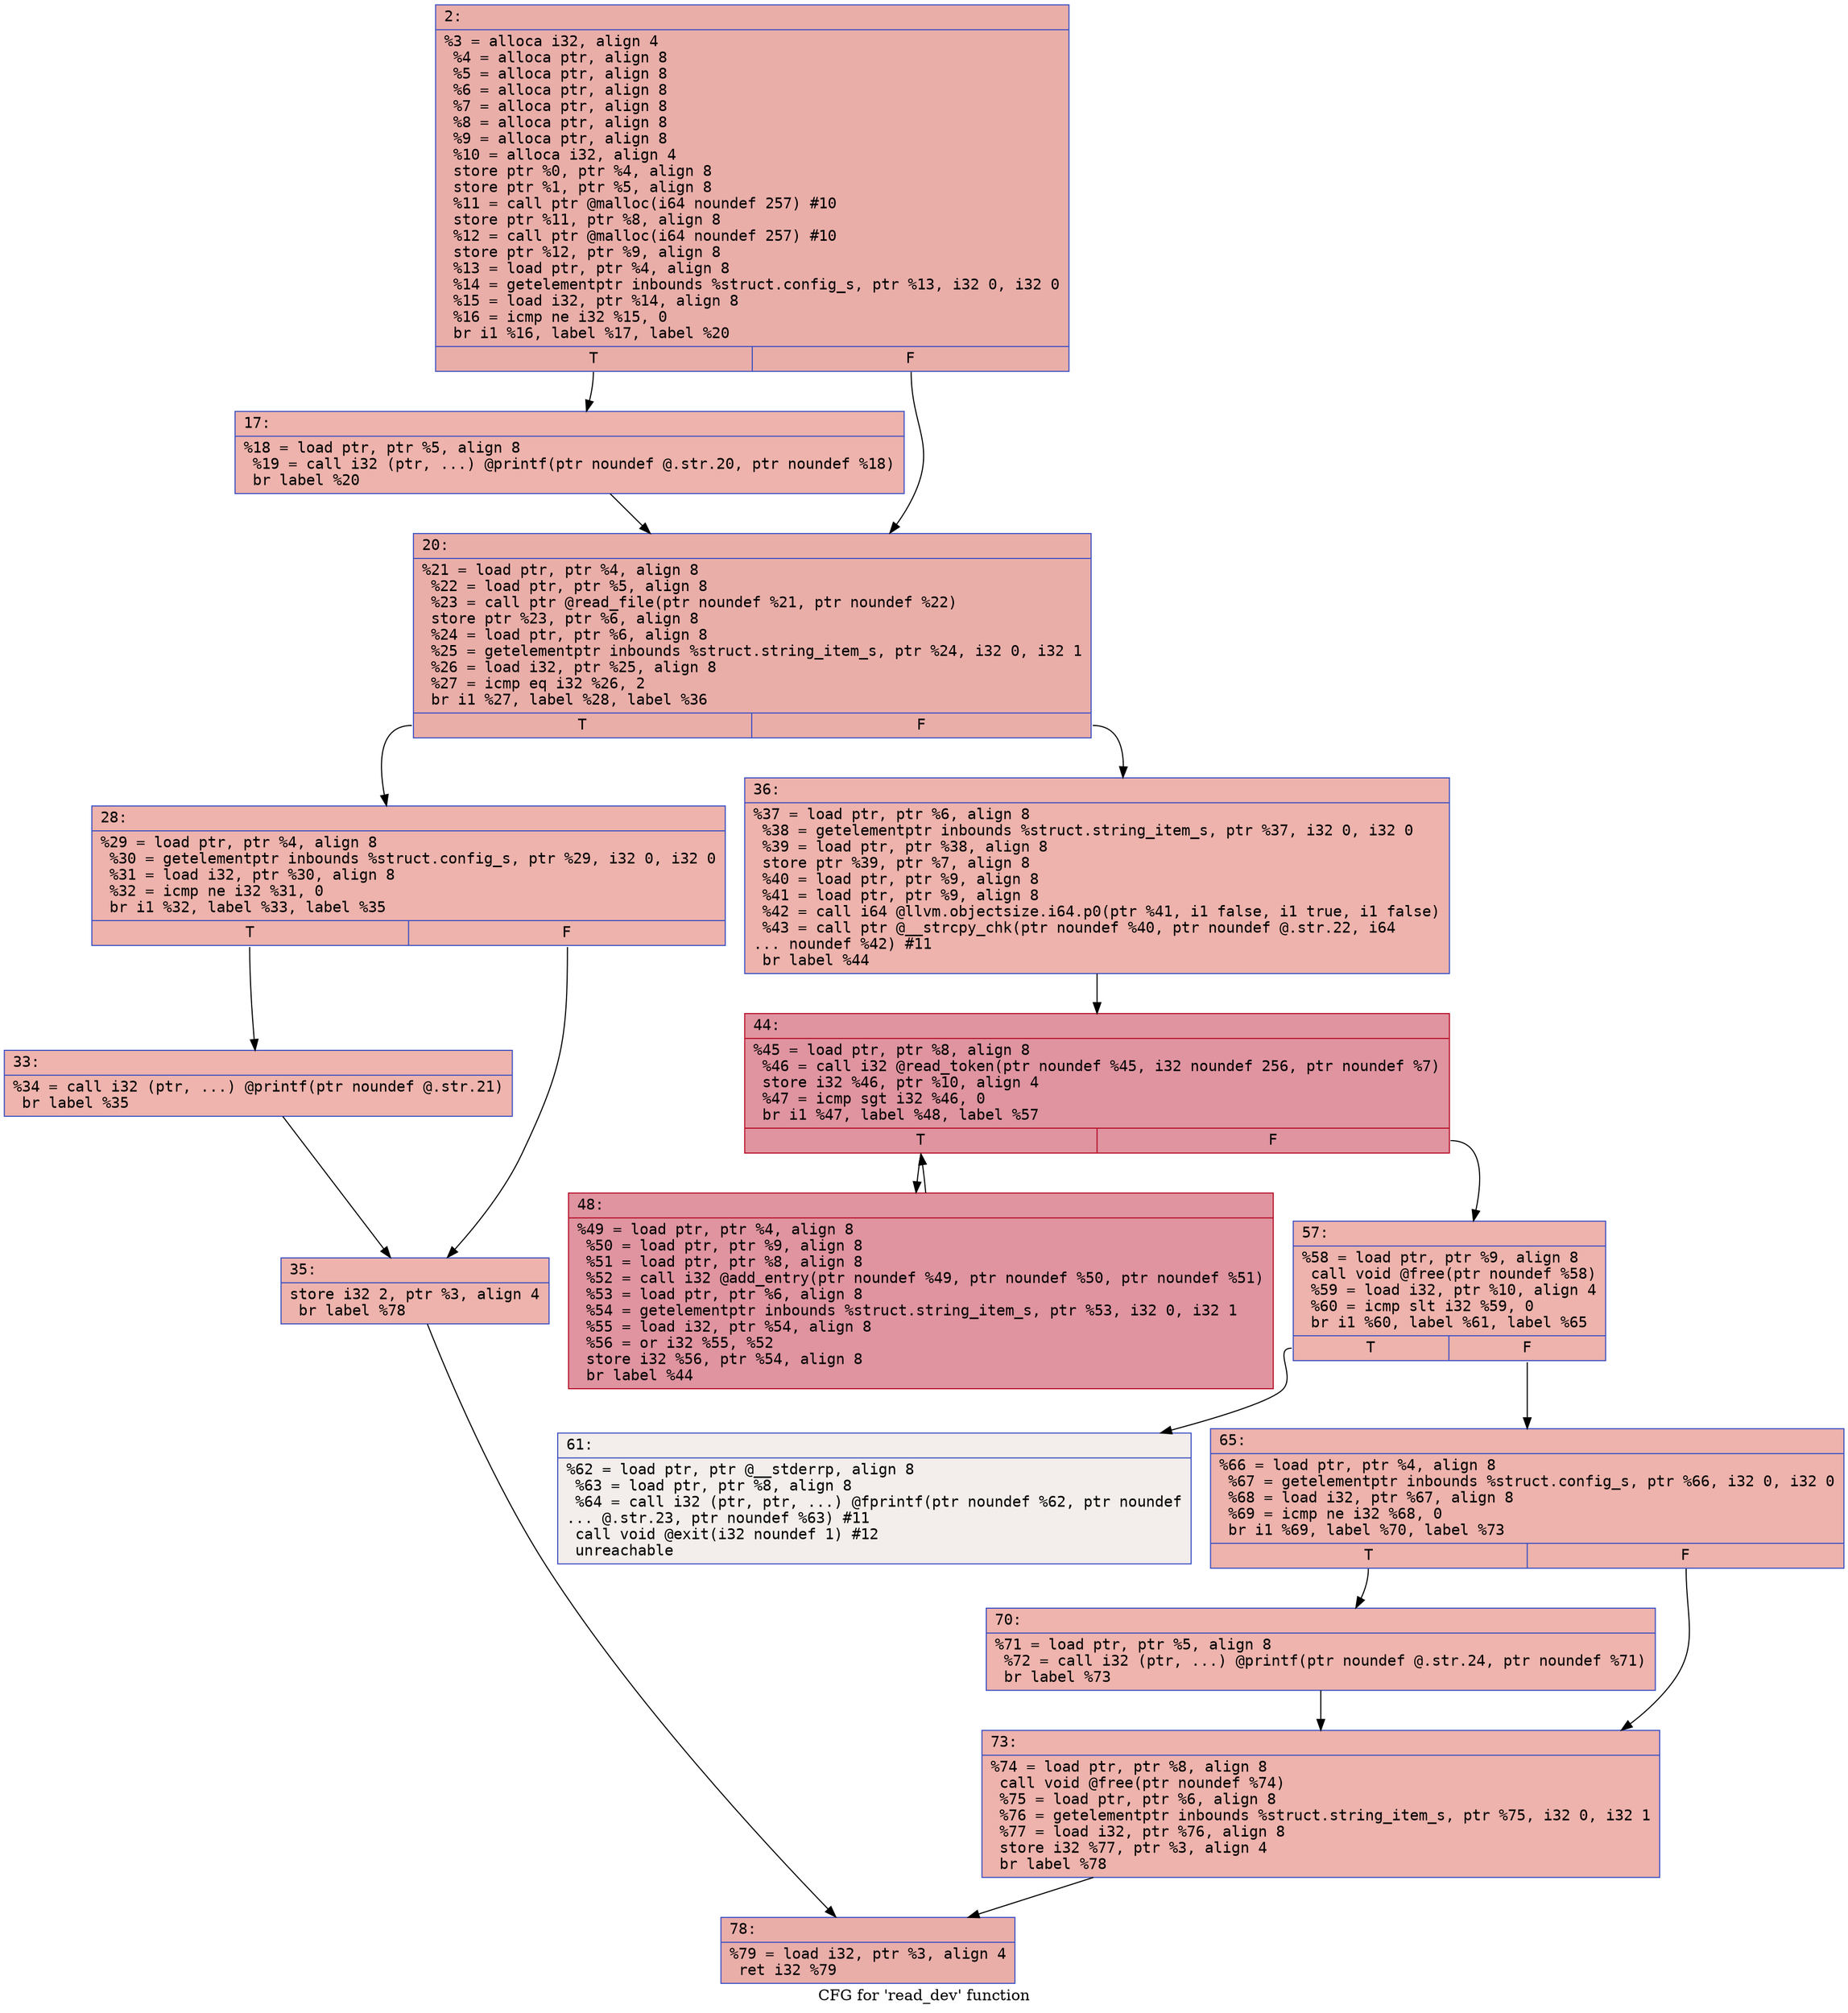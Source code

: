 digraph "CFG for 'read_dev' function" {
	label="CFG for 'read_dev' function";

	Node0x600000a89720 [shape=record,color="#3d50c3ff", style=filled, fillcolor="#d0473d70" fontname="Courier",label="{2:\l|  %3 = alloca i32, align 4\l  %4 = alloca ptr, align 8\l  %5 = alloca ptr, align 8\l  %6 = alloca ptr, align 8\l  %7 = alloca ptr, align 8\l  %8 = alloca ptr, align 8\l  %9 = alloca ptr, align 8\l  %10 = alloca i32, align 4\l  store ptr %0, ptr %4, align 8\l  store ptr %1, ptr %5, align 8\l  %11 = call ptr @malloc(i64 noundef 257) #10\l  store ptr %11, ptr %8, align 8\l  %12 = call ptr @malloc(i64 noundef 257) #10\l  store ptr %12, ptr %9, align 8\l  %13 = load ptr, ptr %4, align 8\l  %14 = getelementptr inbounds %struct.config_s, ptr %13, i32 0, i32 0\l  %15 = load i32, ptr %14, align 8\l  %16 = icmp ne i32 %15, 0\l  br i1 %16, label %17, label %20\l|{<s0>T|<s1>F}}"];
	Node0x600000a89720:s0 -> Node0x600000a89770[tooltip="2 -> 17\nProbability 62.50%" ];
	Node0x600000a89720:s1 -> Node0x600000a897c0[tooltip="2 -> 20\nProbability 37.50%" ];
	Node0x600000a89770 [shape=record,color="#3d50c3ff", style=filled, fillcolor="#d6524470" fontname="Courier",label="{17:\l|  %18 = load ptr, ptr %5, align 8\l  %19 = call i32 (ptr, ...) @printf(ptr noundef @.str.20, ptr noundef %18)\l  br label %20\l}"];
	Node0x600000a89770 -> Node0x600000a897c0[tooltip="17 -> 20\nProbability 100.00%" ];
	Node0x600000a897c0 [shape=record,color="#3d50c3ff", style=filled, fillcolor="#d0473d70" fontname="Courier",label="{20:\l|  %21 = load ptr, ptr %4, align 8\l  %22 = load ptr, ptr %5, align 8\l  %23 = call ptr @read_file(ptr noundef %21, ptr noundef %22)\l  store ptr %23, ptr %6, align 8\l  %24 = load ptr, ptr %6, align 8\l  %25 = getelementptr inbounds %struct.string_item_s, ptr %24, i32 0, i32 1\l  %26 = load i32, ptr %25, align 8\l  %27 = icmp eq i32 %26, 2\l  br i1 %27, label %28, label %36\l|{<s0>T|<s1>F}}"];
	Node0x600000a897c0:s0 -> Node0x600000a89810[tooltip="20 -> 28\nProbability 50.00%" ];
	Node0x600000a897c0:s1 -> Node0x600000a89900[tooltip="20 -> 36\nProbability 50.00%" ];
	Node0x600000a89810 [shape=record,color="#3d50c3ff", style=filled, fillcolor="#d6524470" fontname="Courier",label="{28:\l|  %29 = load ptr, ptr %4, align 8\l  %30 = getelementptr inbounds %struct.config_s, ptr %29, i32 0, i32 0\l  %31 = load i32, ptr %30, align 8\l  %32 = icmp ne i32 %31, 0\l  br i1 %32, label %33, label %35\l|{<s0>T|<s1>F}}"];
	Node0x600000a89810:s0 -> Node0x600000a89860[tooltip="28 -> 33\nProbability 62.50%" ];
	Node0x600000a89810:s1 -> Node0x600000a898b0[tooltip="28 -> 35\nProbability 37.50%" ];
	Node0x600000a89860 [shape=record,color="#3d50c3ff", style=filled, fillcolor="#d8564670" fontname="Courier",label="{33:\l|  %34 = call i32 (ptr, ...) @printf(ptr noundef @.str.21)\l  br label %35\l}"];
	Node0x600000a89860 -> Node0x600000a898b0[tooltip="33 -> 35\nProbability 100.00%" ];
	Node0x600000a898b0 [shape=record,color="#3d50c3ff", style=filled, fillcolor="#d6524470" fontname="Courier",label="{35:\l|  store i32 2, ptr %3, align 4\l  br label %78\l}"];
	Node0x600000a898b0 -> Node0x600000a89b80[tooltip="35 -> 78\nProbability 100.00%" ];
	Node0x600000a89900 [shape=record,color="#3d50c3ff", style=filled, fillcolor="#d6524470" fontname="Courier",label="{36:\l|  %37 = load ptr, ptr %6, align 8\l  %38 = getelementptr inbounds %struct.string_item_s, ptr %37, i32 0, i32 0\l  %39 = load ptr, ptr %38, align 8\l  store ptr %39, ptr %7, align 8\l  %40 = load ptr, ptr %9, align 8\l  %41 = load ptr, ptr %9, align 8\l  %42 = call i64 @llvm.objectsize.i64.p0(ptr %41, i1 false, i1 true, i1 false)\l  %43 = call ptr @__strcpy_chk(ptr noundef %40, ptr noundef @.str.22, i64\l... noundef %42) #11\l  br label %44\l}"];
	Node0x600000a89900 -> Node0x600000a89950[tooltip="36 -> 44\nProbability 100.00%" ];
	Node0x600000a89950 [shape=record,color="#b70d28ff", style=filled, fillcolor="#b70d2870" fontname="Courier",label="{44:\l|  %45 = load ptr, ptr %8, align 8\l  %46 = call i32 @read_token(ptr noundef %45, i32 noundef 256, ptr noundef %7)\l  store i32 %46, ptr %10, align 4\l  %47 = icmp sgt i32 %46, 0\l  br i1 %47, label %48, label %57\l|{<s0>T|<s1>F}}"];
	Node0x600000a89950:s0 -> Node0x600000a899a0[tooltip="44 -> 48\nProbability 96.88%" ];
	Node0x600000a89950:s1 -> Node0x600000a899f0[tooltip="44 -> 57\nProbability 3.12%" ];
	Node0x600000a899a0 [shape=record,color="#b70d28ff", style=filled, fillcolor="#b70d2870" fontname="Courier",label="{48:\l|  %49 = load ptr, ptr %4, align 8\l  %50 = load ptr, ptr %9, align 8\l  %51 = load ptr, ptr %8, align 8\l  %52 = call i32 @add_entry(ptr noundef %49, ptr noundef %50, ptr noundef %51)\l  %53 = load ptr, ptr %6, align 8\l  %54 = getelementptr inbounds %struct.string_item_s, ptr %53, i32 0, i32 1\l  %55 = load i32, ptr %54, align 8\l  %56 = or i32 %55, %52\l  store i32 %56, ptr %54, align 8\l  br label %44\l}"];
	Node0x600000a899a0 -> Node0x600000a89950[tooltip="48 -> 44\nProbability 100.00%" ];
	Node0x600000a899f0 [shape=record,color="#3d50c3ff", style=filled, fillcolor="#d6524470" fontname="Courier",label="{57:\l|  %58 = load ptr, ptr %9, align 8\l  call void @free(ptr noundef %58)\l  %59 = load i32, ptr %10, align 4\l  %60 = icmp slt i32 %59, 0\l  br i1 %60, label %61, label %65\l|{<s0>T|<s1>F}}"];
	Node0x600000a899f0:s0 -> Node0x600000a89a40[tooltip="57 -> 61\nProbability 0.00%" ];
	Node0x600000a899f0:s1 -> Node0x600000a89a90[tooltip="57 -> 65\nProbability 100.00%" ];
	Node0x600000a89a40 [shape=record,color="#3d50c3ff", style=filled, fillcolor="#e5d8d170" fontname="Courier",label="{61:\l|  %62 = load ptr, ptr @__stderrp, align 8\l  %63 = load ptr, ptr %8, align 8\l  %64 = call i32 (ptr, ptr, ...) @fprintf(ptr noundef %62, ptr noundef\l... @.str.23, ptr noundef %63) #11\l  call void @exit(i32 noundef 1) #12\l  unreachable\l}"];
	Node0x600000a89a90 [shape=record,color="#3d50c3ff", style=filled, fillcolor="#d6524470" fontname="Courier",label="{65:\l|  %66 = load ptr, ptr %4, align 8\l  %67 = getelementptr inbounds %struct.config_s, ptr %66, i32 0, i32 0\l  %68 = load i32, ptr %67, align 8\l  %69 = icmp ne i32 %68, 0\l  br i1 %69, label %70, label %73\l|{<s0>T|<s1>F}}"];
	Node0x600000a89a90:s0 -> Node0x600000a89ae0[tooltip="65 -> 70\nProbability 62.50%" ];
	Node0x600000a89a90:s1 -> Node0x600000a89b30[tooltip="65 -> 73\nProbability 37.50%" ];
	Node0x600000a89ae0 [shape=record,color="#3d50c3ff", style=filled, fillcolor="#d8564670" fontname="Courier",label="{70:\l|  %71 = load ptr, ptr %5, align 8\l  %72 = call i32 (ptr, ...) @printf(ptr noundef @.str.24, ptr noundef %71)\l  br label %73\l}"];
	Node0x600000a89ae0 -> Node0x600000a89b30[tooltip="70 -> 73\nProbability 100.00%" ];
	Node0x600000a89b30 [shape=record,color="#3d50c3ff", style=filled, fillcolor="#d6524470" fontname="Courier",label="{73:\l|  %74 = load ptr, ptr %8, align 8\l  call void @free(ptr noundef %74)\l  %75 = load ptr, ptr %6, align 8\l  %76 = getelementptr inbounds %struct.string_item_s, ptr %75, i32 0, i32 1\l  %77 = load i32, ptr %76, align 8\l  store i32 %77, ptr %3, align 4\l  br label %78\l}"];
	Node0x600000a89b30 -> Node0x600000a89b80[tooltip="73 -> 78\nProbability 100.00%" ];
	Node0x600000a89b80 [shape=record,color="#3d50c3ff", style=filled, fillcolor="#d0473d70" fontname="Courier",label="{78:\l|  %79 = load i32, ptr %3, align 4\l  ret i32 %79\l}"];
}
